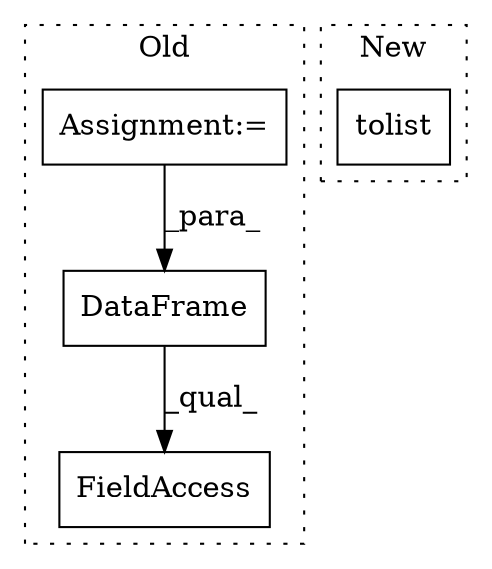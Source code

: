 digraph G {
subgraph cluster0 {
1 [label="DataFrame" a="32" s="16691,16708" l="10,1" shape="box"];
3 [label="Assignment:=" a="7" s="16314" l="1" shape="box"];
4 [label="FieldAccess" a="22" s="16684" l="32" shape="box"];
label = "Old";
style="dotted";
}
subgraph cluster1 {
2 [label="tolist" a="32" s="16250" l="8" shape="box"];
label = "New";
style="dotted";
}
1 -> 4 [label="_qual_"];
3 -> 1 [label="_para_"];
}